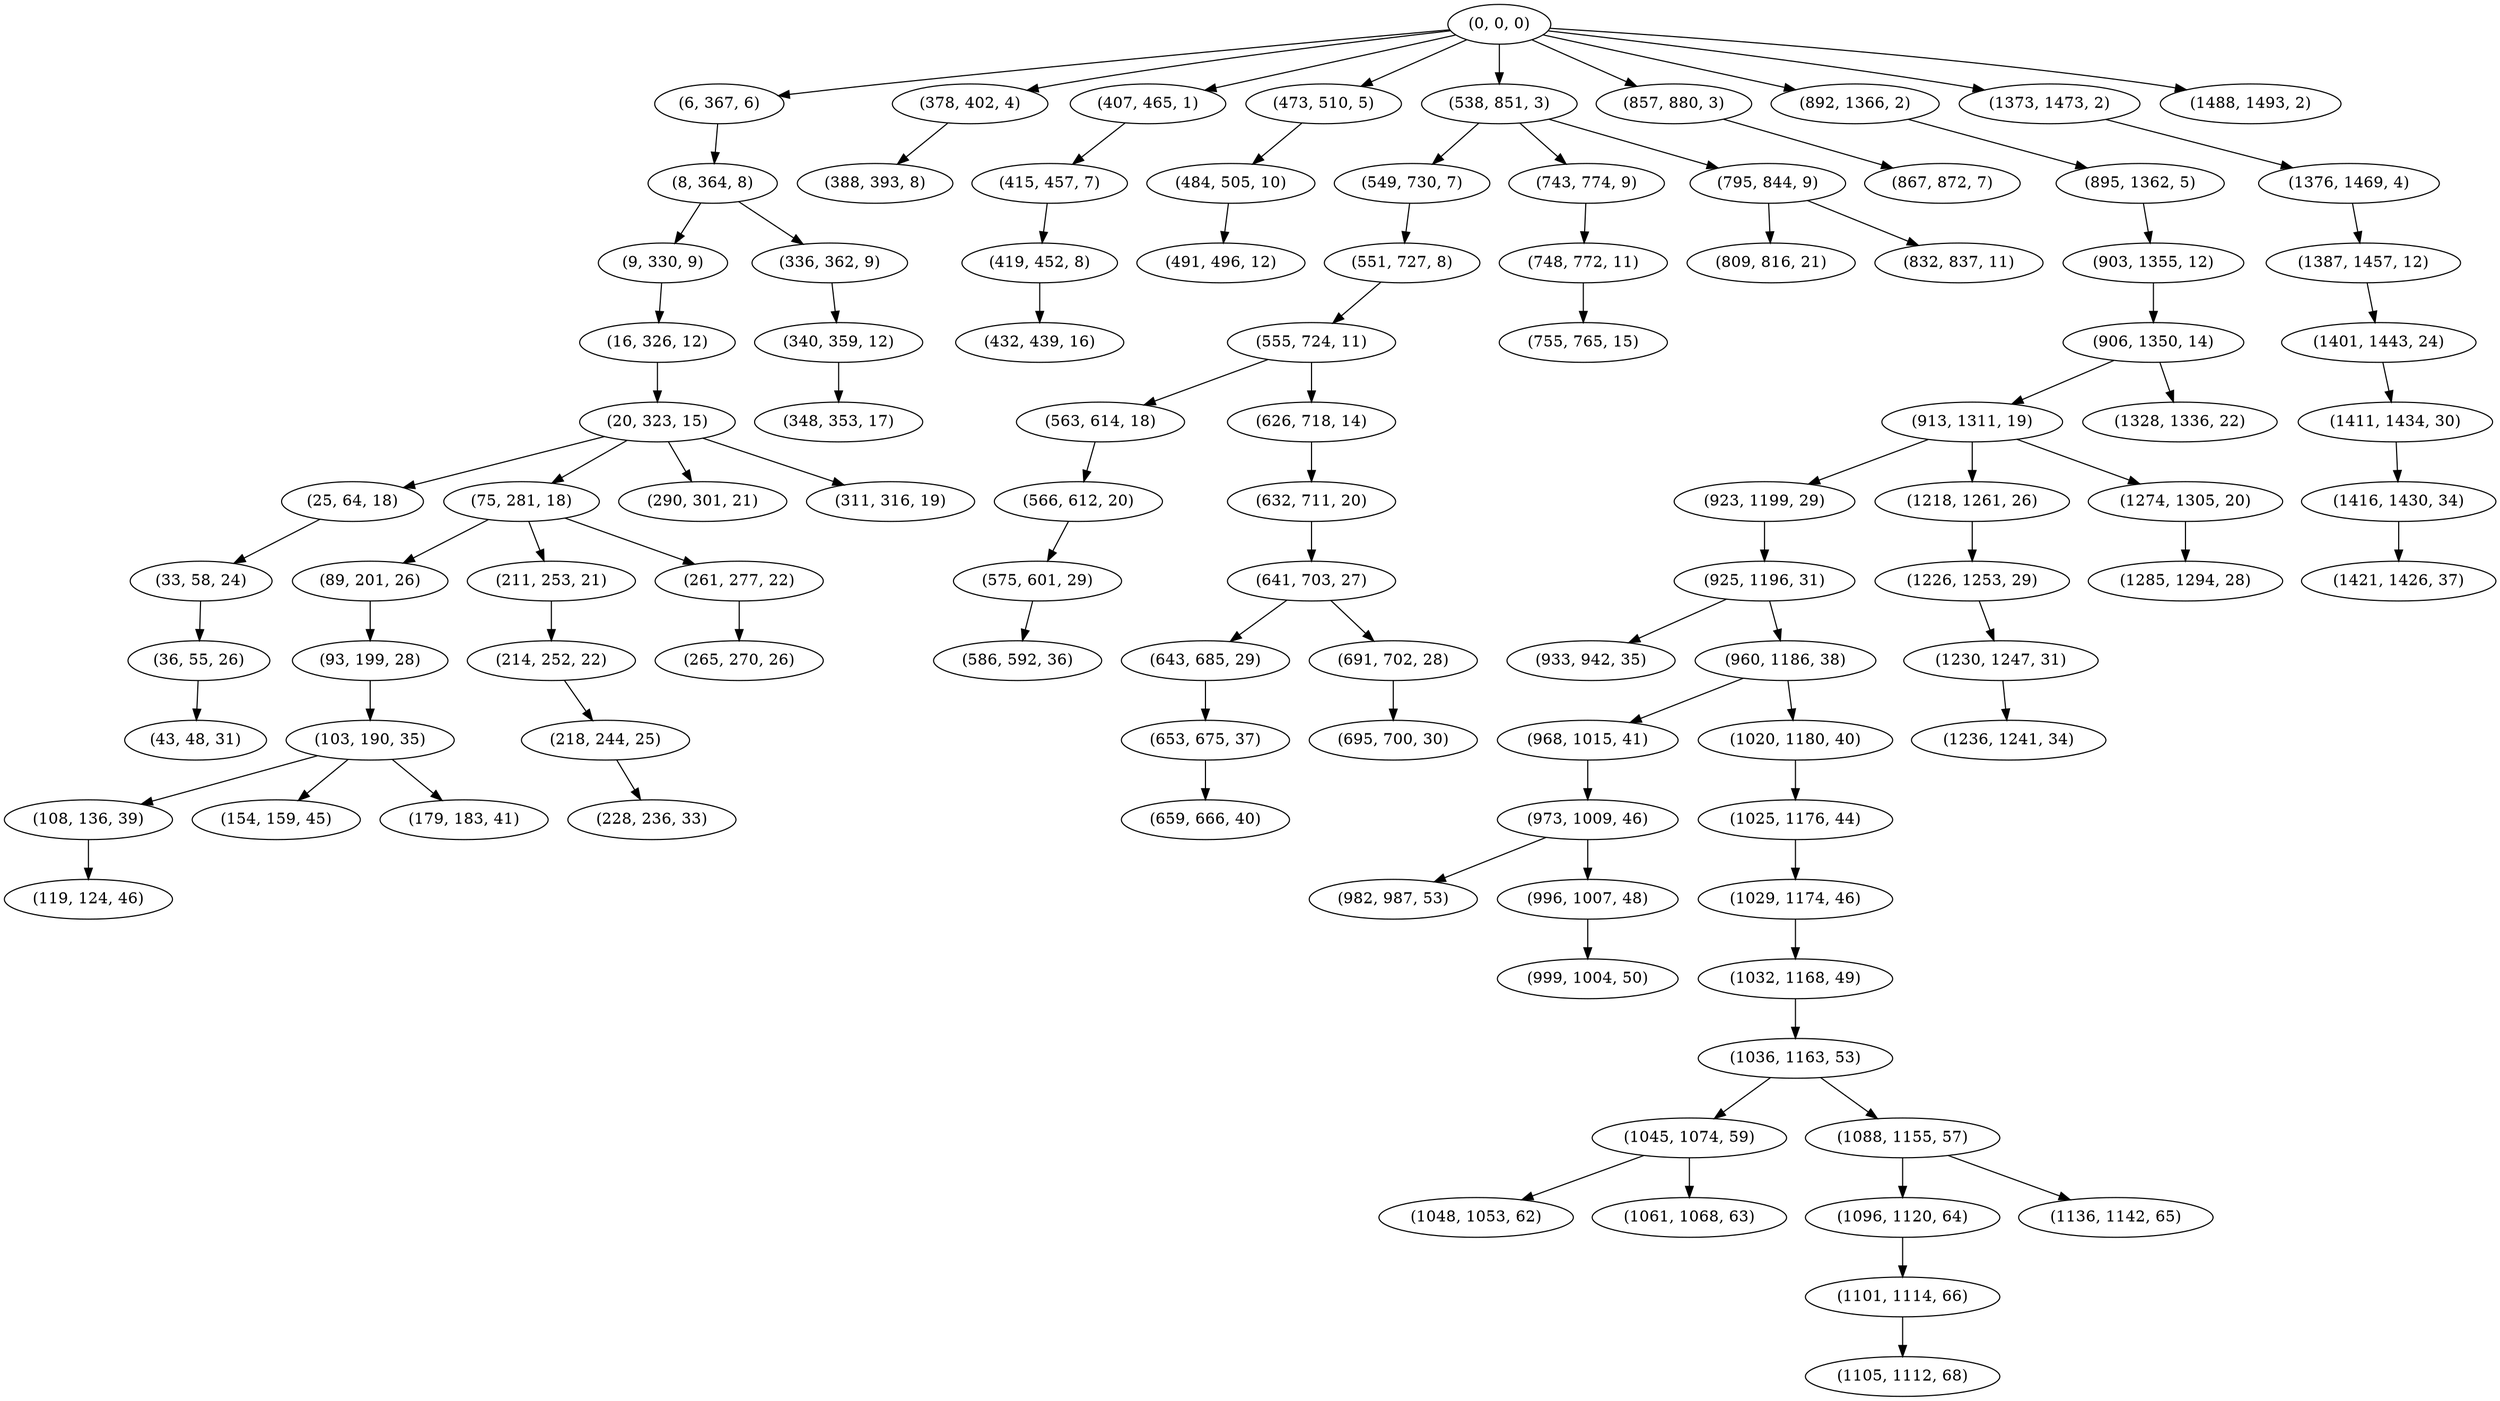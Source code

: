 digraph tree {
    "(0, 0, 0)";
    "(6, 367, 6)";
    "(8, 364, 8)";
    "(9, 330, 9)";
    "(16, 326, 12)";
    "(20, 323, 15)";
    "(25, 64, 18)";
    "(33, 58, 24)";
    "(36, 55, 26)";
    "(43, 48, 31)";
    "(75, 281, 18)";
    "(89, 201, 26)";
    "(93, 199, 28)";
    "(103, 190, 35)";
    "(108, 136, 39)";
    "(119, 124, 46)";
    "(154, 159, 45)";
    "(179, 183, 41)";
    "(211, 253, 21)";
    "(214, 252, 22)";
    "(218, 244, 25)";
    "(228, 236, 33)";
    "(261, 277, 22)";
    "(265, 270, 26)";
    "(290, 301, 21)";
    "(311, 316, 19)";
    "(336, 362, 9)";
    "(340, 359, 12)";
    "(348, 353, 17)";
    "(378, 402, 4)";
    "(388, 393, 8)";
    "(407, 465, 1)";
    "(415, 457, 7)";
    "(419, 452, 8)";
    "(432, 439, 16)";
    "(473, 510, 5)";
    "(484, 505, 10)";
    "(491, 496, 12)";
    "(538, 851, 3)";
    "(549, 730, 7)";
    "(551, 727, 8)";
    "(555, 724, 11)";
    "(563, 614, 18)";
    "(566, 612, 20)";
    "(575, 601, 29)";
    "(586, 592, 36)";
    "(626, 718, 14)";
    "(632, 711, 20)";
    "(641, 703, 27)";
    "(643, 685, 29)";
    "(653, 675, 37)";
    "(659, 666, 40)";
    "(691, 702, 28)";
    "(695, 700, 30)";
    "(743, 774, 9)";
    "(748, 772, 11)";
    "(755, 765, 15)";
    "(795, 844, 9)";
    "(809, 816, 21)";
    "(832, 837, 11)";
    "(857, 880, 3)";
    "(867, 872, 7)";
    "(892, 1366, 2)";
    "(895, 1362, 5)";
    "(903, 1355, 12)";
    "(906, 1350, 14)";
    "(913, 1311, 19)";
    "(923, 1199, 29)";
    "(925, 1196, 31)";
    "(933, 942, 35)";
    "(960, 1186, 38)";
    "(968, 1015, 41)";
    "(973, 1009, 46)";
    "(982, 987, 53)";
    "(996, 1007, 48)";
    "(999, 1004, 50)";
    "(1020, 1180, 40)";
    "(1025, 1176, 44)";
    "(1029, 1174, 46)";
    "(1032, 1168, 49)";
    "(1036, 1163, 53)";
    "(1045, 1074, 59)";
    "(1048, 1053, 62)";
    "(1061, 1068, 63)";
    "(1088, 1155, 57)";
    "(1096, 1120, 64)";
    "(1101, 1114, 66)";
    "(1105, 1112, 68)";
    "(1136, 1142, 65)";
    "(1218, 1261, 26)";
    "(1226, 1253, 29)";
    "(1230, 1247, 31)";
    "(1236, 1241, 34)";
    "(1274, 1305, 20)";
    "(1285, 1294, 28)";
    "(1328, 1336, 22)";
    "(1373, 1473, 2)";
    "(1376, 1469, 4)";
    "(1387, 1457, 12)";
    "(1401, 1443, 24)";
    "(1411, 1434, 30)";
    "(1416, 1430, 34)";
    "(1421, 1426, 37)";
    "(1488, 1493, 2)";
    "(0, 0, 0)" -> "(6, 367, 6)";
    "(0, 0, 0)" -> "(378, 402, 4)";
    "(0, 0, 0)" -> "(407, 465, 1)";
    "(0, 0, 0)" -> "(473, 510, 5)";
    "(0, 0, 0)" -> "(538, 851, 3)";
    "(0, 0, 0)" -> "(857, 880, 3)";
    "(0, 0, 0)" -> "(892, 1366, 2)";
    "(0, 0, 0)" -> "(1373, 1473, 2)";
    "(0, 0, 0)" -> "(1488, 1493, 2)";
    "(6, 367, 6)" -> "(8, 364, 8)";
    "(8, 364, 8)" -> "(9, 330, 9)";
    "(8, 364, 8)" -> "(336, 362, 9)";
    "(9, 330, 9)" -> "(16, 326, 12)";
    "(16, 326, 12)" -> "(20, 323, 15)";
    "(20, 323, 15)" -> "(25, 64, 18)";
    "(20, 323, 15)" -> "(75, 281, 18)";
    "(20, 323, 15)" -> "(290, 301, 21)";
    "(20, 323, 15)" -> "(311, 316, 19)";
    "(25, 64, 18)" -> "(33, 58, 24)";
    "(33, 58, 24)" -> "(36, 55, 26)";
    "(36, 55, 26)" -> "(43, 48, 31)";
    "(75, 281, 18)" -> "(89, 201, 26)";
    "(75, 281, 18)" -> "(211, 253, 21)";
    "(75, 281, 18)" -> "(261, 277, 22)";
    "(89, 201, 26)" -> "(93, 199, 28)";
    "(93, 199, 28)" -> "(103, 190, 35)";
    "(103, 190, 35)" -> "(108, 136, 39)";
    "(103, 190, 35)" -> "(154, 159, 45)";
    "(103, 190, 35)" -> "(179, 183, 41)";
    "(108, 136, 39)" -> "(119, 124, 46)";
    "(211, 253, 21)" -> "(214, 252, 22)";
    "(214, 252, 22)" -> "(218, 244, 25)";
    "(218, 244, 25)" -> "(228, 236, 33)";
    "(261, 277, 22)" -> "(265, 270, 26)";
    "(336, 362, 9)" -> "(340, 359, 12)";
    "(340, 359, 12)" -> "(348, 353, 17)";
    "(378, 402, 4)" -> "(388, 393, 8)";
    "(407, 465, 1)" -> "(415, 457, 7)";
    "(415, 457, 7)" -> "(419, 452, 8)";
    "(419, 452, 8)" -> "(432, 439, 16)";
    "(473, 510, 5)" -> "(484, 505, 10)";
    "(484, 505, 10)" -> "(491, 496, 12)";
    "(538, 851, 3)" -> "(549, 730, 7)";
    "(538, 851, 3)" -> "(743, 774, 9)";
    "(538, 851, 3)" -> "(795, 844, 9)";
    "(549, 730, 7)" -> "(551, 727, 8)";
    "(551, 727, 8)" -> "(555, 724, 11)";
    "(555, 724, 11)" -> "(563, 614, 18)";
    "(555, 724, 11)" -> "(626, 718, 14)";
    "(563, 614, 18)" -> "(566, 612, 20)";
    "(566, 612, 20)" -> "(575, 601, 29)";
    "(575, 601, 29)" -> "(586, 592, 36)";
    "(626, 718, 14)" -> "(632, 711, 20)";
    "(632, 711, 20)" -> "(641, 703, 27)";
    "(641, 703, 27)" -> "(643, 685, 29)";
    "(641, 703, 27)" -> "(691, 702, 28)";
    "(643, 685, 29)" -> "(653, 675, 37)";
    "(653, 675, 37)" -> "(659, 666, 40)";
    "(691, 702, 28)" -> "(695, 700, 30)";
    "(743, 774, 9)" -> "(748, 772, 11)";
    "(748, 772, 11)" -> "(755, 765, 15)";
    "(795, 844, 9)" -> "(809, 816, 21)";
    "(795, 844, 9)" -> "(832, 837, 11)";
    "(857, 880, 3)" -> "(867, 872, 7)";
    "(892, 1366, 2)" -> "(895, 1362, 5)";
    "(895, 1362, 5)" -> "(903, 1355, 12)";
    "(903, 1355, 12)" -> "(906, 1350, 14)";
    "(906, 1350, 14)" -> "(913, 1311, 19)";
    "(906, 1350, 14)" -> "(1328, 1336, 22)";
    "(913, 1311, 19)" -> "(923, 1199, 29)";
    "(913, 1311, 19)" -> "(1218, 1261, 26)";
    "(913, 1311, 19)" -> "(1274, 1305, 20)";
    "(923, 1199, 29)" -> "(925, 1196, 31)";
    "(925, 1196, 31)" -> "(933, 942, 35)";
    "(925, 1196, 31)" -> "(960, 1186, 38)";
    "(960, 1186, 38)" -> "(968, 1015, 41)";
    "(960, 1186, 38)" -> "(1020, 1180, 40)";
    "(968, 1015, 41)" -> "(973, 1009, 46)";
    "(973, 1009, 46)" -> "(982, 987, 53)";
    "(973, 1009, 46)" -> "(996, 1007, 48)";
    "(996, 1007, 48)" -> "(999, 1004, 50)";
    "(1020, 1180, 40)" -> "(1025, 1176, 44)";
    "(1025, 1176, 44)" -> "(1029, 1174, 46)";
    "(1029, 1174, 46)" -> "(1032, 1168, 49)";
    "(1032, 1168, 49)" -> "(1036, 1163, 53)";
    "(1036, 1163, 53)" -> "(1045, 1074, 59)";
    "(1036, 1163, 53)" -> "(1088, 1155, 57)";
    "(1045, 1074, 59)" -> "(1048, 1053, 62)";
    "(1045, 1074, 59)" -> "(1061, 1068, 63)";
    "(1088, 1155, 57)" -> "(1096, 1120, 64)";
    "(1088, 1155, 57)" -> "(1136, 1142, 65)";
    "(1096, 1120, 64)" -> "(1101, 1114, 66)";
    "(1101, 1114, 66)" -> "(1105, 1112, 68)";
    "(1218, 1261, 26)" -> "(1226, 1253, 29)";
    "(1226, 1253, 29)" -> "(1230, 1247, 31)";
    "(1230, 1247, 31)" -> "(1236, 1241, 34)";
    "(1274, 1305, 20)" -> "(1285, 1294, 28)";
    "(1373, 1473, 2)" -> "(1376, 1469, 4)";
    "(1376, 1469, 4)" -> "(1387, 1457, 12)";
    "(1387, 1457, 12)" -> "(1401, 1443, 24)";
    "(1401, 1443, 24)" -> "(1411, 1434, 30)";
    "(1411, 1434, 30)" -> "(1416, 1430, 34)";
    "(1416, 1430, 34)" -> "(1421, 1426, 37)";
}
